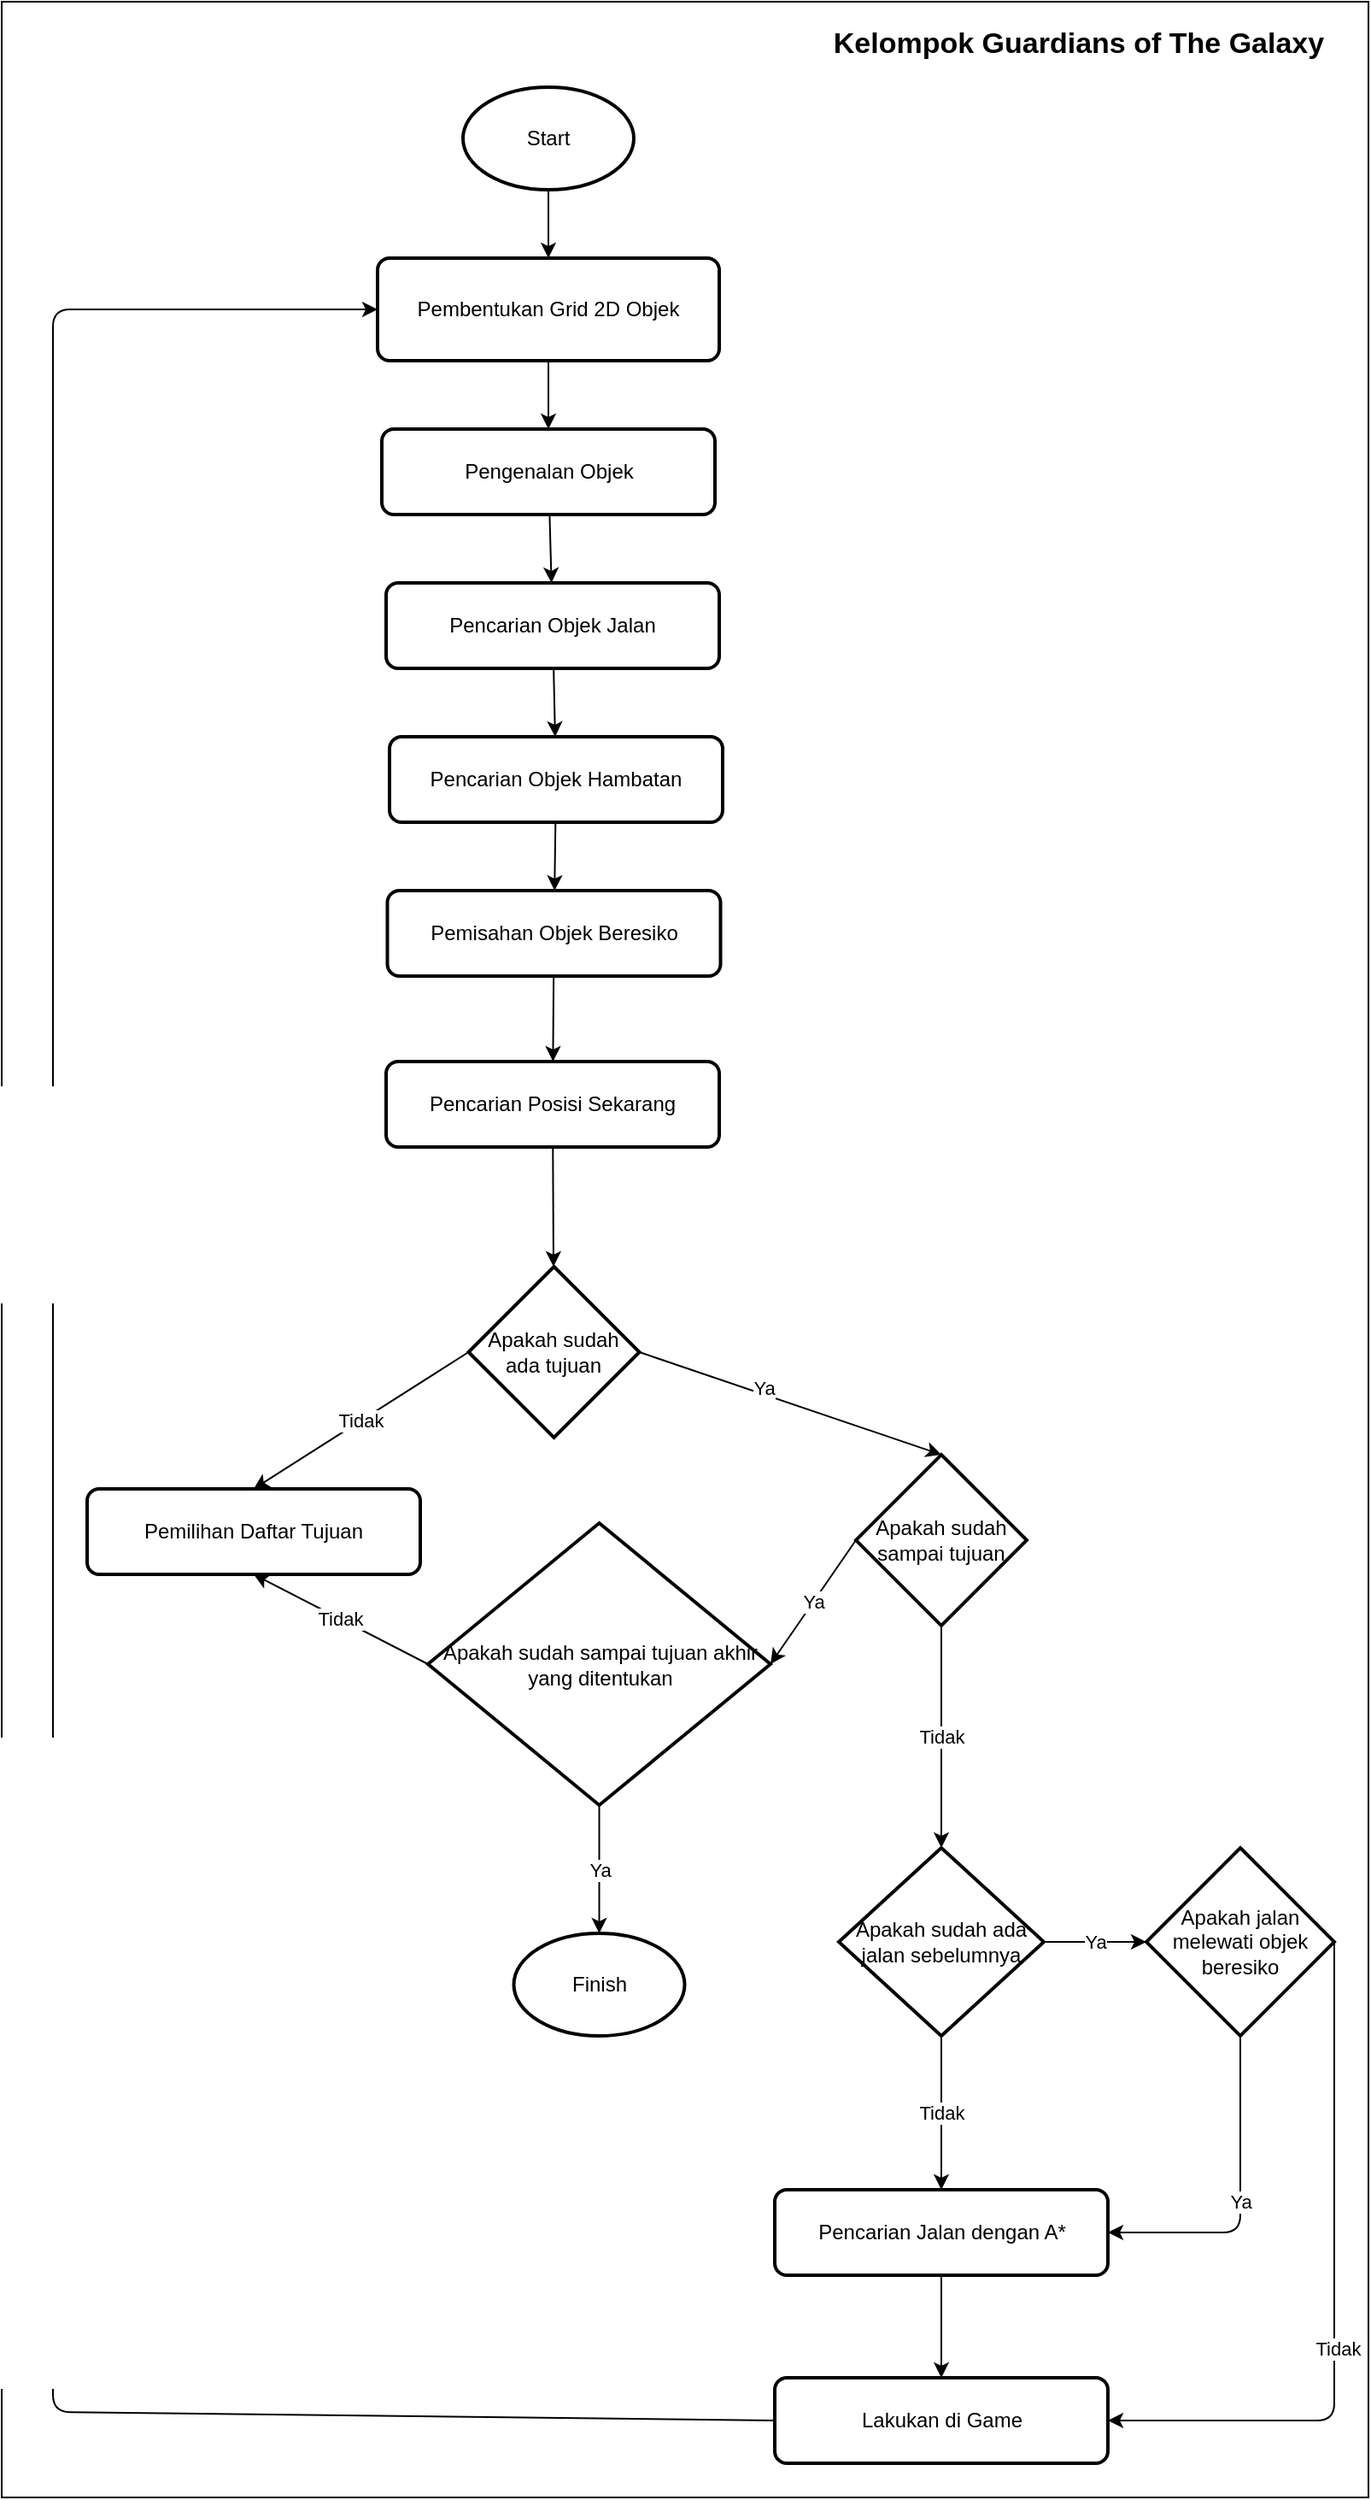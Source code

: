 <mxfile>
    <diagram id="0n0lVPkZu06ZkCW_Be9V" name="Page-1">
        <mxGraphModel dx="1389" dy="706" grid="1" gridSize="10" guides="1" tooltips="1" connect="1" arrows="1" fold="1" page="1" pageScale="1" pageWidth="850" pageHeight="1100" math="0" shadow="0">
            <root>
                <mxCell id="0"/>
                <mxCell id="1" parent="0"/>
                <mxCell id="51" value="" style="rounded=0;whiteSpace=wrap;html=1;" parent="1" vertex="1">
                    <mxGeometry x="50" y="40" width="800" height="1460" as="geometry"/>
                </mxCell>
                <mxCell id="41" style="edgeStyle=none;html=1;" parent="1" source="10" target="12" edge="1">
                    <mxGeometry relative="1" as="geometry"/>
                </mxCell>
                <mxCell id="10" value="Start" style="strokeWidth=2;html=1;shape=mxgraph.flowchart.start_1;whiteSpace=wrap;" parent="1" vertex="1">
                    <mxGeometry x="320" y="90" width="100" height="60" as="geometry"/>
                </mxCell>
                <mxCell id="43" value="" style="edgeStyle=none;html=1;" parent="1" source="11" target="22" edge="1">
                    <mxGeometry relative="1" as="geometry"/>
                </mxCell>
                <mxCell id="11" value="Pengenalan Objek" style="rounded=1;whiteSpace=wrap;html=1;absoluteArcSize=1;arcSize=14;strokeWidth=2;" parent="1" vertex="1">
                    <mxGeometry x="272.5" y="290" width="195" height="50" as="geometry"/>
                </mxCell>
                <mxCell id="42" value="" style="edgeStyle=none;html=1;" parent="1" source="12" target="11" edge="1">
                    <mxGeometry relative="1" as="geometry"/>
                </mxCell>
                <mxCell id="12" value="Pembentukan Grid 2D Objek" style="rounded=1;whiteSpace=wrap;html=1;absoluteArcSize=1;arcSize=14;strokeWidth=2;" parent="1" vertex="1">
                    <mxGeometry x="270" y="190" width="200" height="60" as="geometry"/>
                </mxCell>
                <mxCell id="14" value="Pemilihan Daftar Tujuan" style="rounded=1;whiteSpace=wrap;html=1;absoluteArcSize=1;arcSize=14;strokeWidth=2;" parent="1" vertex="1">
                    <mxGeometry x="100" y="910" width="195" height="50" as="geometry"/>
                </mxCell>
                <mxCell id="49" value="" style="edgeStyle=none;html=1;" parent="1" source="15" target="16" edge="1">
                    <mxGeometry relative="1" as="geometry"/>
                </mxCell>
                <mxCell id="15" value="Pencarian Posisi Sekarang" style="rounded=1;whiteSpace=wrap;html=1;absoluteArcSize=1;arcSize=14;strokeWidth=2;" parent="1" vertex="1">
                    <mxGeometry x="275" y="660" width="195" height="50" as="geometry"/>
                </mxCell>
                <mxCell id="31" value="Tidak" style="edgeStyle=none;html=1;exitX=0;exitY=0.5;exitDx=0;exitDy=0;exitPerimeter=0;entryX=0.5;entryY=0;entryDx=0;entryDy=0;" parent="1" source="16" target="14" edge="1">
                    <mxGeometry relative="1" as="geometry">
                        <mxPoint x="272" y="900" as="sourcePoint"/>
                    </mxGeometry>
                </mxCell>
                <mxCell id="32" style="edgeStyle=none;html=1;exitX=1;exitY=0.5;exitDx=0;exitDy=0;exitPerimeter=0;entryX=0.5;entryY=0;entryDx=0;entryDy=0;entryPerimeter=0;" parent="1" source="16" target="18" edge="1">
                    <mxGeometry relative="1" as="geometry">
                        <mxPoint x="372" y="900" as="sourcePoint"/>
                    </mxGeometry>
                </mxCell>
                <mxCell id="50" value="Ya" style="edgeLabel;html=1;align=center;verticalAlign=middle;resizable=0;points=[];" parent="32" vertex="1" connectable="0">
                    <mxGeometry x="-0.196" y="4" relative="1" as="geometry">
                        <mxPoint as="offset"/>
                    </mxGeometry>
                </mxCell>
                <mxCell id="16" value="Apakah sudah ada tujuan" style="strokeWidth=2;html=1;shape=mxgraph.flowchart.decision;whiteSpace=wrap;" parent="1" vertex="1">
                    <mxGeometry x="323.25" y="780" width="100" height="100" as="geometry"/>
                </mxCell>
                <mxCell id="29" value="Tidak" style="edgeStyle=none;html=1;" parent="1" source="18" target="24" edge="1">
                    <mxGeometry relative="1" as="geometry"/>
                </mxCell>
                <mxCell id="30" value="Ya" style="edgeStyle=none;html=1;exitX=0;exitY=0.5;exitDx=0;exitDy=0;exitPerimeter=0;entryX=1;entryY=0.5;entryDx=0;entryDy=0;entryPerimeter=0;" parent="1" source="18" target="28" edge="1">
                    <mxGeometry relative="1" as="geometry"/>
                </mxCell>
                <mxCell id="18" value="Apakah sudah sampai tujuan" style="strokeWidth=2;html=1;shape=mxgraph.flowchart.decision;whiteSpace=wrap;" parent="1" vertex="1">
                    <mxGeometry x="550" y="890" width="100" height="100" as="geometry"/>
                </mxCell>
                <mxCell id="45" value="" style="edgeStyle=none;html=1;" parent="1" source="19" target="21" edge="1">
                    <mxGeometry relative="1" as="geometry"/>
                </mxCell>
                <mxCell id="19" value="&lt;span&gt;Pencarian Objek Hambatan&lt;/span&gt;" style="rounded=1;whiteSpace=wrap;html=1;absoluteArcSize=1;arcSize=14;strokeWidth=2;" parent="1" vertex="1">
                    <mxGeometry x="277" y="470" width="195" height="50" as="geometry"/>
                </mxCell>
                <mxCell id="47" value="" style="edgeStyle=none;html=1;" parent="1" source="20" target="23" edge="1">
                    <mxGeometry relative="1" as="geometry"/>
                </mxCell>
                <mxCell id="20" value="Pencarian Jalan dengan A*" style="rounded=1;whiteSpace=wrap;html=1;absoluteArcSize=1;arcSize=14;strokeWidth=2;" parent="1" vertex="1">
                    <mxGeometry x="502.5" y="1320" width="195" height="50" as="geometry"/>
                </mxCell>
                <mxCell id="46" value="" style="edgeStyle=none;html=1;" parent="1" source="21" target="15" edge="1">
                    <mxGeometry relative="1" as="geometry"/>
                </mxCell>
                <mxCell id="21" value="Pemisahan Objek Beresiko" style="rounded=1;whiteSpace=wrap;html=1;absoluteArcSize=1;arcSize=14;strokeWidth=2;" parent="1" vertex="1">
                    <mxGeometry x="275.75" y="560" width="195" height="50" as="geometry"/>
                </mxCell>
                <mxCell id="44" value="" style="edgeStyle=none;html=1;" parent="1" source="22" target="19" edge="1">
                    <mxGeometry relative="1" as="geometry"/>
                </mxCell>
                <mxCell id="22" value="&lt;span&gt;Pencarian Objek Jalan&lt;/span&gt;" style="rounded=1;whiteSpace=wrap;html=1;absoluteArcSize=1;arcSize=14;strokeWidth=2;" parent="1" vertex="1">
                    <mxGeometry x="275" y="380" width="195" height="50" as="geometry"/>
                </mxCell>
                <mxCell id="48" style="edgeStyle=none;html=1;exitX=0;exitY=0.5;exitDx=0;exitDy=0;entryX=0;entryY=0.5;entryDx=0;entryDy=0;" parent="1" source="23" target="12" edge="1">
                    <mxGeometry relative="1" as="geometry">
                        <Array as="points">
                            <mxPoint x="80" y="1450"/>
                            <mxPoint x="80" y="220"/>
                        </Array>
                    </mxGeometry>
                </mxCell>
                <mxCell id="23" value="Lakukan di Game" style="rounded=1;whiteSpace=wrap;html=1;absoluteArcSize=1;arcSize=14;strokeWidth=2;" parent="1" vertex="1">
                    <mxGeometry x="502.5" y="1430" width="195" height="50" as="geometry"/>
                </mxCell>
                <mxCell id="36" value="Tidak" style="edgeStyle=none;html=1;" parent="1" source="24" target="20" edge="1">
                    <mxGeometry relative="1" as="geometry"/>
                </mxCell>
                <mxCell id="40" value="Ya" style="edgeStyle=none;html=1;exitX=1;exitY=0.5;exitDx=0;exitDy=0;exitPerimeter=0;" parent="1" source="24" target="26" edge="1">
                    <mxGeometry relative="1" as="geometry"/>
                </mxCell>
                <mxCell id="24" value="Apakah sudah ada jalan sebelumnya" style="strokeWidth=2;html=1;shape=mxgraph.flowchart.decision;whiteSpace=wrap;" parent="1" vertex="1">
                    <mxGeometry x="540" y="1120" width="120" height="110" as="geometry"/>
                </mxCell>
                <mxCell id="37" value="Ya" style="edgeStyle=none;html=1;exitX=0.5;exitY=1;exitDx=0;exitDy=0;exitPerimeter=0;entryX=1;entryY=0.5;entryDx=0;entryDy=0;" parent="1" source="26" target="20" edge="1">
                    <mxGeometry relative="1" as="geometry">
                        <mxPoint x="744" y="1330" as="sourcePoint"/>
                        <mxPoint x="643.5" y="1385" as="targetPoint"/>
                        <Array as="points">
                            <mxPoint x="775" y="1345"/>
                        </Array>
                    </mxGeometry>
                </mxCell>
                <mxCell id="38" style="edgeStyle=none;html=1;exitX=1;exitY=0.5;exitDx=0;exitDy=0;exitPerimeter=0;entryX=1;entryY=0.5;entryDx=0;entryDy=0;" parent="1" source="26" target="23" edge="1">
                    <mxGeometry relative="1" as="geometry">
                        <Array as="points">
                            <mxPoint x="830" y="1455"/>
                        </Array>
                    </mxGeometry>
                </mxCell>
                <mxCell id="39" value="Tidak" style="edgeLabel;html=1;align=center;verticalAlign=middle;resizable=0;points=[];" parent="38" vertex="1" connectable="0">
                    <mxGeometry x="0.153" y="2" relative="1" as="geometry">
                        <mxPoint as="offset"/>
                    </mxGeometry>
                </mxCell>
                <mxCell id="26" value="Apakah jalan melewati objek beresiko" style="strokeWidth=2;html=1;shape=mxgraph.flowchart.decision;whiteSpace=wrap;" parent="1" vertex="1">
                    <mxGeometry x="720" y="1120" width="110" height="110" as="geometry"/>
                </mxCell>
                <mxCell id="27" value="Finish" style="strokeWidth=2;html=1;shape=mxgraph.flowchart.start_1;whiteSpace=wrap;" parent="1" vertex="1">
                    <mxGeometry x="349.75" y="1170" width="100" height="60" as="geometry"/>
                </mxCell>
                <mxCell id="34" value="Tidak" style="edgeStyle=none;html=1;entryX=0.5;entryY=1;entryDx=0;entryDy=0;exitX=0;exitY=0.5;exitDx=0;exitDy=0;exitPerimeter=0;" parent="1" source="28" target="14" edge="1">
                    <mxGeometry relative="1" as="geometry"/>
                </mxCell>
                <mxCell id="35" value="Ya" style="edgeStyle=none;html=1;exitX=0.5;exitY=1;exitDx=0;exitDy=0;exitPerimeter=0;entryX=0.5;entryY=0;entryDx=0;entryDy=0;entryPerimeter=0;" parent="1" source="28" target="27" edge="1">
                    <mxGeometry relative="1" as="geometry">
                        <mxPoint x="339.5" y="1600" as="targetPoint"/>
                    </mxGeometry>
                </mxCell>
                <mxCell id="28" value="Apakah sudah sampai tujuan akhir yang ditentukan" style="strokeWidth=2;html=1;shape=mxgraph.flowchart.decision;whiteSpace=wrap;" parent="1" vertex="1">
                    <mxGeometry x="299.5" y="930" width="200.5" height="165" as="geometry"/>
                </mxCell>
                <mxCell id="54" value="Kelompok Guardians of The Galaxy" style="text;html=1;align=center;verticalAlign=middle;resizable=0;points=[];autosize=1;strokeColor=none;fontSize=17;fontStyle=1" vertex="1" parent="1">
                    <mxGeometry x="530" y="50" width="300" height="30" as="geometry"/>
                </mxCell>
            </root>
        </mxGraphModel>
    </diagram>
</mxfile>